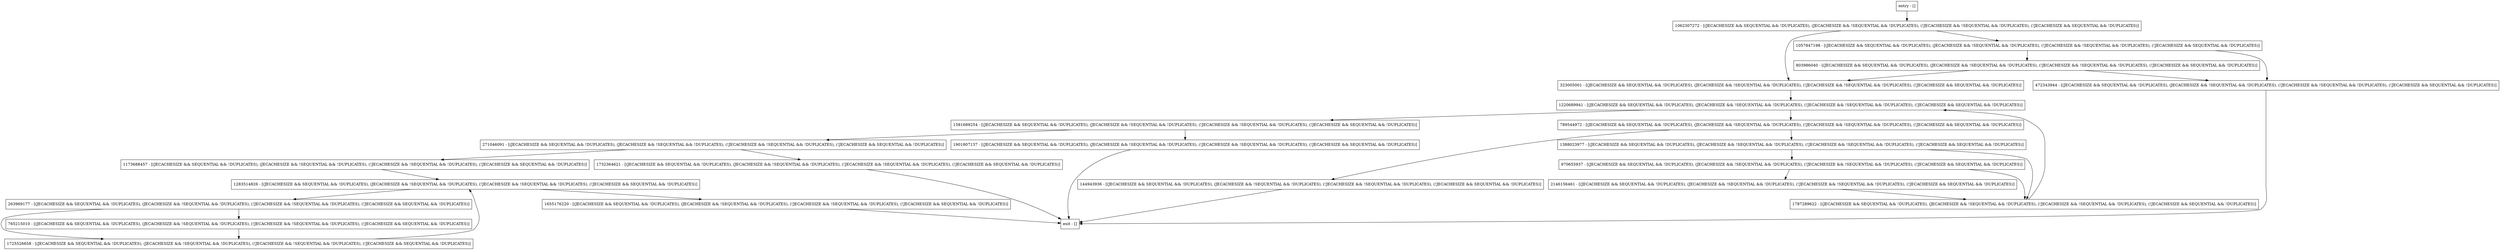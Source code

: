 digraph set {
node [shape=record];
144943936 [label="144943936 - [(JECACHESIZE && SEQUENTIAL && !DUPLICATES), (JECACHESIZE && !SEQUENTIAL && !DUPLICATES), (!JECACHESIZE && !SEQUENTIAL && !DUPLICATES), (!JECACHESIZE && SEQUENTIAL && !DUPLICATES)]"];
1732364621 [label="1732364621 - [(JECACHESIZE && SEQUENTIAL && !DUPLICATES), (JECACHESIZE && !SEQUENTIAL && !DUPLICATES), (!JECACHESIZE && !SEQUENTIAL && !DUPLICATES), (!JECACHESIZE && SEQUENTIAL && !DUPLICATES)]"];
1283514826 [label="1283514826 - [(JECACHESIZE && SEQUENTIAL && !DUPLICATES), (JECACHESIZE && !SEQUENTIAL && !DUPLICATES), (!JECACHESIZE && !SEQUENTIAL && !DUPLICATES), (!JECACHESIZE && SEQUENTIAL && !DUPLICATES)]"];
1057847198 [label="1057847198 - [(JECACHESIZE && SEQUENTIAL && !DUPLICATES), (JECACHESIZE && !SEQUENTIAL && !DUPLICATES), (!JECACHESIZE && !SEQUENTIAL && !DUPLICATES), (!JECACHESIZE && SEQUENTIAL && !DUPLICATES)]"];
271046091 [label="271046091 - [(JECACHESIZE && SEQUENTIAL && !DUPLICATES), (JECACHESIZE && !SEQUENTIAL && !DUPLICATES), (!JECACHESIZE && !SEQUENTIAL && !DUPLICATES), (!JECACHESIZE && SEQUENTIAL && !DUPLICATES)]"];
803986040 [label="803986040 - [(JECACHESIZE && SEQUENTIAL && !DUPLICATES), (JECACHESIZE && !SEQUENTIAL && !DUPLICATES), (!JECACHESIZE && !SEQUENTIAL && !DUPLICATES), (!JECACHESIZE && SEQUENTIAL && !DUPLICATES)]"];
765215010 [label="765215010 - [(JECACHESIZE && SEQUENTIAL && !DUPLICATES), (JECACHESIZE && !SEQUENTIAL && !DUPLICATES), (!JECACHESIZE && !SEQUENTIAL && !DUPLICATES), (!JECACHESIZE && SEQUENTIAL && !DUPLICATES)]"];
263969177 [label="263969177 - [(JECACHESIZE && SEQUENTIAL && !DUPLICATES), (JECACHESIZE && !SEQUENTIAL && !DUPLICATES), (!JECACHESIZE && !SEQUENTIAL && !DUPLICATES), (!JECACHESIZE && SEQUENTIAL && !DUPLICATES)]"];
1220689941 [label="1220689941 - [(JECACHESIZE && SEQUENTIAL && !DUPLICATES), (JECACHESIZE && !SEQUENTIAL && !DUPLICATES), (!JECACHESIZE && !SEQUENTIAL && !DUPLICATES), (!JECACHESIZE && SEQUENTIAL && !DUPLICATES)]"];
1725526658 [label="1725526658 - [(JECACHESIZE && SEQUENTIAL && !DUPLICATES), (JECACHESIZE && !SEQUENTIAL && !DUPLICATES), (!JECACHESIZE && !SEQUENTIAL && !DUPLICATES), (!JECACHESIZE && SEQUENTIAL && !DUPLICATES)]"];
1655176220 [label="1655176220 - [(JECACHESIZE && SEQUENTIAL && !DUPLICATES), (JECACHESIZE && !SEQUENTIAL && !DUPLICATES), (!JECACHESIZE && !SEQUENTIAL && !DUPLICATES), (!JECACHESIZE && SEQUENTIAL && !DUPLICATES)]"];
1173688457 [label="1173688457 - [(JECACHESIZE && SEQUENTIAL && !DUPLICATES), (JECACHESIZE && !SEQUENTIAL && !DUPLICATES), (!JECACHESIZE && !SEQUENTIAL && !DUPLICATES), (!JECACHESIZE && SEQUENTIAL && !DUPLICATES)]"];
970655937 [label="970655937 - [(JECACHESIZE && SEQUENTIAL && !DUPLICATES), (JECACHESIZE && !SEQUENTIAL && !DUPLICATES), (!JECACHESIZE && !SEQUENTIAL && !DUPLICATES), (!JECACHESIZE && SEQUENTIAL && !DUPLICATES)]"];
789544972 [label="789544972 - [(JECACHESIZE && SEQUENTIAL && !DUPLICATES), (JECACHESIZE && !SEQUENTIAL && !DUPLICATES), (!JECACHESIZE && !SEQUENTIAL && !DUPLICATES), (!JECACHESIZE && SEQUENTIAL && !DUPLICATES)]"];
472343944 [label="472343944 - [(JECACHESIZE && SEQUENTIAL && !DUPLICATES), (JECACHESIZE && !SEQUENTIAL && !DUPLICATES), (!JECACHESIZE && !SEQUENTIAL && !DUPLICATES), (!JECACHESIZE && SEQUENTIAL && !DUPLICATES)]"];
323005001 [label="323005001 - [(JECACHESIZE && SEQUENTIAL && !DUPLICATES), (JECACHESIZE && !SEQUENTIAL && !DUPLICATES), (!JECACHESIZE && !SEQUENTIAL && !DUPLICATES), (!JECACHESIZE && SEQUENTIAL && !DUPLICATES)]"];
entry [label="entry - []"];
exit [label="exit - []"];
1062307272 [label="1062307272 - [(JECACHESIZE && SEQUENTIAL && !DUPLICATES), (JECACHESIZE && !SEQUENTIAL && !DUPLICATES), (!JECACHESIZE && !SEQUENTIAL && !DUPLICATES), (!JECACHESIZE && SEQUENTIAL && !DUPLICATES)]"];
1581689254 [label="1581689254 - [(JECACHESIZE && SEQUENTIAL && !DUPLICATES), (JECACHESIZE && !SEQUENTIAL && !DUPLICATES), (!JECACHESIZE && !SEQUENTIAL && !DUPLICATES), (!JECACHESIZE && SEQUENTIAL && !DUPLICATES)]"];
1787289622 [label="1787289622 - [(JECACHESIZE && SEQUENTIAL && !DUPLICATES), (JECACHESIZE && !SEQUENTIAL && !DUPLICATES), (!JECACHESIZE && !SEQUENTIAL && !DUPLICATES), (!JECACHESIZE && SEQUENTIAL && !DUPLICATES)]"];
1388023977 [label="1388023977 - [(JECACHESIZE && SEQUENTIAL && !DUPLICATES), (JECACHESIZE && !SEQUENTIAL && !DUPLICATES), (!JECACHESIZE && !SEQUENTIAL && !DUPLICATES), (!JECACHESIZE && SEQUENTIAL && !DUPLICATES)]"];
1901807137 [label="1901807137 - [(JECACHESIZE && SEQUENTIAL && !DUPLICATES), (JECACHESIZE && !SEQUENTIAL && !DUPLICATES), (!JECACHESIZE && !SEQUENTIAL && !DUPLICATES), (!JECACHESIZE && SEQUENTIAL && !DUPLICATES)]"];
2146156461 [label="2146156461 - [(JECACHESIZE && SEQUENTIAL && !DUPLICATES), (JECACHESIZE && !SEQUENTIAL && !DUPLICATES), (!JECACHESIZE && !SEQUENTIAL && !DUPLICATES), (!JECACHESIZE && SEQUENTIAL && !DUPLICATES)]"];
entry;
exit;
144943936 -> exit;
1732364621 -> exit;
1283514826 -> 1655176220;
1283514826 -> 263969177;
1057847198 -> 803986040;
1057847198 -> 472343944;
271046091 -> 1173688457;
271046091 -> 1732364621;
803986040 -> 323005001;
803986040 -> 472343944;
765215010 -> 1725526658;
263969177 -> 765215010;
263969177 -> 1725526658;
1220689941 -> 1581689254;
1220689941 -> 789544972;
1725526658 -> 1283514826;
1655176220 -> exit;
1173688457 -> 1283514826;
970655937 -> 1787289622;
970655937 -> 2146156461;
789544972 -> 144943936;
789544972 -> 1388023977;
472343944 -> exit;
323005001 -> 1220689941;
entry -> 1062307272;
1062307272 -> 323005001;
1062307272 -> 1057847198;
1581689254 -> 271046091;
1581689254 -> 1901807137;
1787289622 -> 1220689941;
1388023977 -> 1787289622;
1388023977 -> 970655937;
1901807137 -> exit;
2146156461 -> 1787289622;
}
